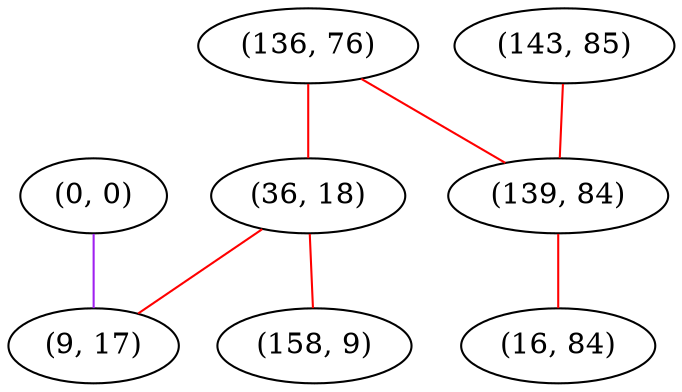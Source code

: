 graph "" {
"(0, 0)";
"(136, 76)";
"(36, 18)";
"(158, 9)";
"(143, 85)";
"(139, 84)";
"(9, 17)";
"(16, 84)";
"(0, 0)" -- "(9, 17)"  [color=purple, key=0, weight=4];
"(136, 76)" -- "(36, 18)"  [color=red, key=0, weight=1];
"(136, 76)" -- "(139, 84)"  [color=red, key=0, weight=1];
"(36, 18)" -- "(158, 9)"  [color=red, key=0, weight=1];
"(36, 18)" -- "(9, 17)"  [color=red, key=0, weight=1];
"(143, 85)" -- "(139, 84)"  [color=red, key=0, weight=1];
"(139, 84)" -- "(16, 84)"  [color=red, key=0, weight=1];
}
